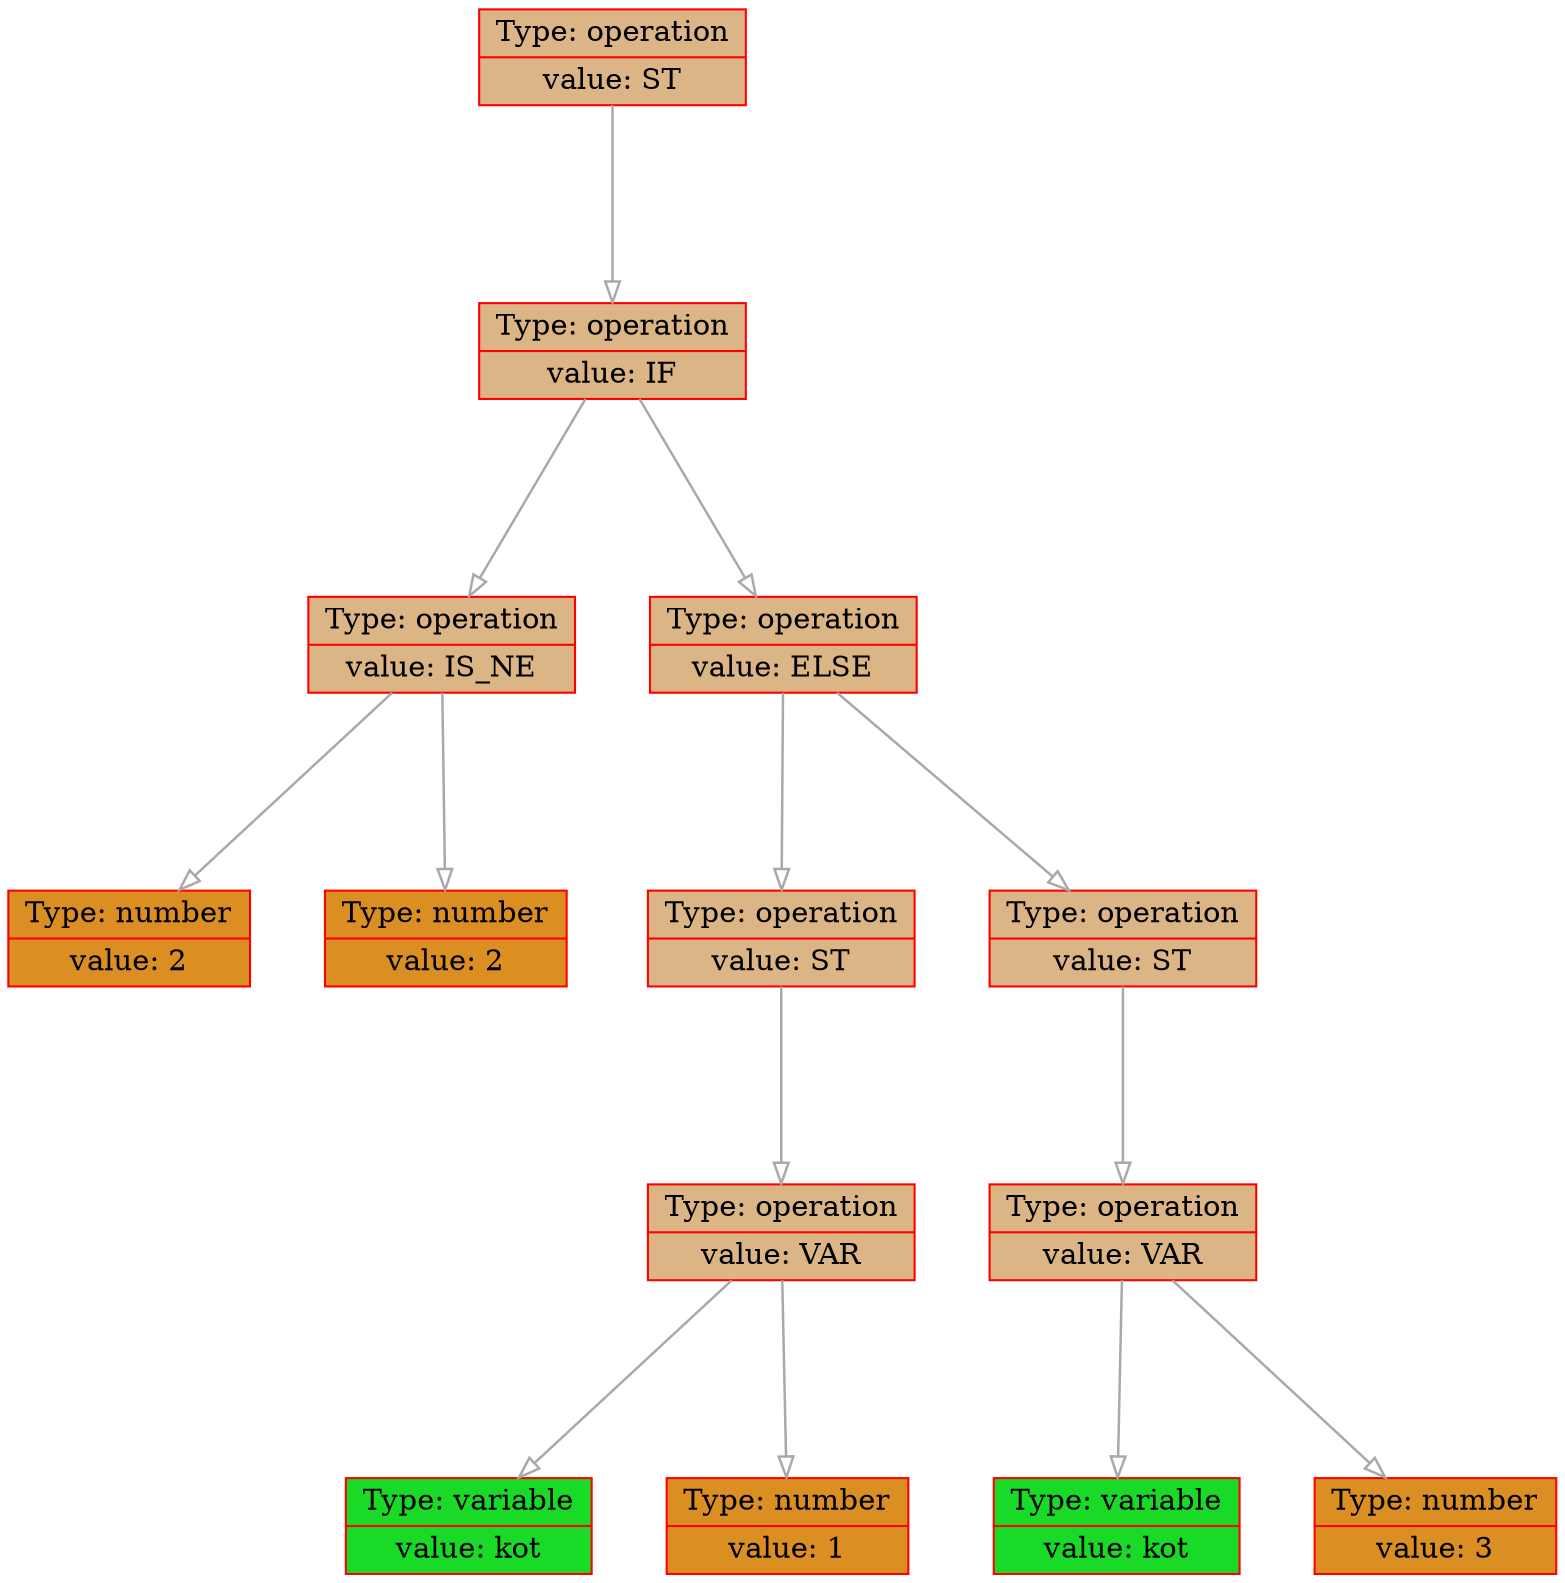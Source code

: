 
    digraph g {
        dpi      = 200;
        fontname = "Comic Sans MS";
        fontsize = 20;
        rankdir   =  TB;
        edge [color = darkgrey, arrowhead = onormal, arrowsize = 1, penwidth = 1.2]
        graph[fillcolor = lightgreen, ranksep = 1.3, nodesep = 0.5,
        style = "rounded, filled",color = green, penwidth = 2]

    Node000002829bad8530[shape=record, width=0.2, style="filled", color="red", fillcolor="#DBB585",label=" {Type: operation | value: ST}"] 
 
Node000002829bad8500[shape=record, width=0.2, style="filled", color="red", fillcolor="#DBB585",label=" {Type: operation | value: IF}"] 
 
Node000002829bad7610[shape=record, width=0.2, style="filled", color="red", fillcolor="#DBB585",label=" {Type: operation | value: IS_NE}"] 
 
Node000002829bad75b0[shape=record, width=0.2, style="filled", color="red", fillcolor="#DB8E21",label=" {Type: number | value: 2}"] 
 
Node000002829bad75e0[shape=record, width=0.2, style="filled", color="red", fillcolor="#DB8E21",label=" {Type: number | value: 2}"] 
 
Node000002829bad8410[shape=record, width=0.2, style="filled", color="red", fillcolor="#DBB585",label=" {Type: operation | value: ELSE}"] 
 
Node000002829bad8150[shape=record, width=0.2, style="filled", color="red", fillcolor="#DBB585",label=" {Type: operation | value: ST}"] 
 
Node000002829bad8120[shape=record, width=0.2, style="filled", color="red", fillcolor="#DBB585",label=" {Type: operation | value: VAR}"] 
 
Node000002829bad7640[shape=record, width=0.2, style="filled", color="red", fillcolor="#19DB27",label=" {Type: variable | value: kot}"] 
 
Node000002829bad80f0[shape=record, width=0.2, style="filled", color="red", fillcolor="#DB8E21",label=" {Type: number | value: 1}"] 
 
Node000002829bad8210[shape=record, width=0.2, style="filled", color="red", fillcolor="#DBB585",label=" {Type: operation | value: ST}"] 
 
Node000002829bad81e0[shape=record, width=0.2, style="filled", color="red", fillcolor="#DBB585",label=" {Type: operation | value: VAR}"] 
 
Node000002829bad8180[shape=record, width=0.2, style="filled", color="red", fillcolor="#19DB27",label=" {Type: variable | value: kot}"] 
 
Node000002829bad81b0[shape=record, width=0.2, style="filled", color="red", fillcolor="#DB8E21",label=" {Type: number | value: 3}"] 
 
Node000002829bad8530->Node000002829bad8500
Node000002829bad8500->Node000002829bad7610
Node000002829bad7610->Node000002829bad75b0
Node000002829bad7610->Node000002829bad75e0
Node000002829bad8500->Node000002829bad8410
Node000002829bad8410->Node000002829bad8150
Node000002829bad8150->Node000002829bad8120
Node000002829bad8120->Node000002829bad7640
Node000002829bad8120->Node000002829bad80f0
Node000002829bad8410->Node000002829bad8210
Node000002829bad8210->Node000002829bad81e0
Node000002829bad81e0->Node000002829bad8180
Node000002829bad81e0->Node000002829bad81b0
}
